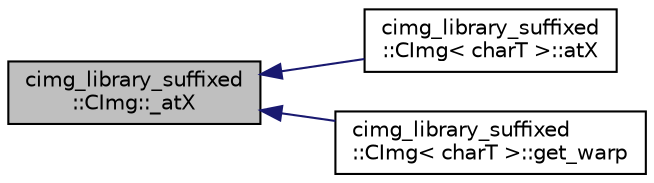 digraph "cimg_library_suffixed::CImg::_atX"
{
  edge [fontname="Helvetica",fontsize="10",labelfontname="Helvetica",labelfontsize="10"];
  node [fontname="Helvetica",fontsize="10",shape=record];
  rankdir="LR";
  Node1 [label="cimg_library_suffixed\l::CImg::_atX",height=0.2,width=0.4,color="black", fillcolor="grey75", style="filled" fontcolor="black"];
  Node1 -> Node2 [dir="back",color="midnightblue",fontsize="10",style="solid",fontname="Helvetica"];
  Node2 [label="cimg_library_suffixed\l::CImg\< charT \>::atX",height=0.2,width=0.4,color="black", fillcolor="white", style="filled",URL="$structcimg__library__suffixed_1_1_c_img.html#ab30948f9cef324dd1d3dd98393f581cc",tooltip="Access to a pixel value, using Neumann boundary conditions for the X-coordinate."];
  Node1 -> Node3 [dir="back",color="midnightblue",fontsize="10",style="solid",fontname="Helvetica"];
  Node3 [label="cimg_library_suffixed\l::CImg\< charT \>::get_warp",height=0.2,width=0.4,color="black", fillcolor="white", style="filled",URL="$structcimg__library__suffixed_1_1_c_img.html#a90b43d4e7e872b6347abd912b60d1814",tooltip="Warp image content by a warping field ."];
}
